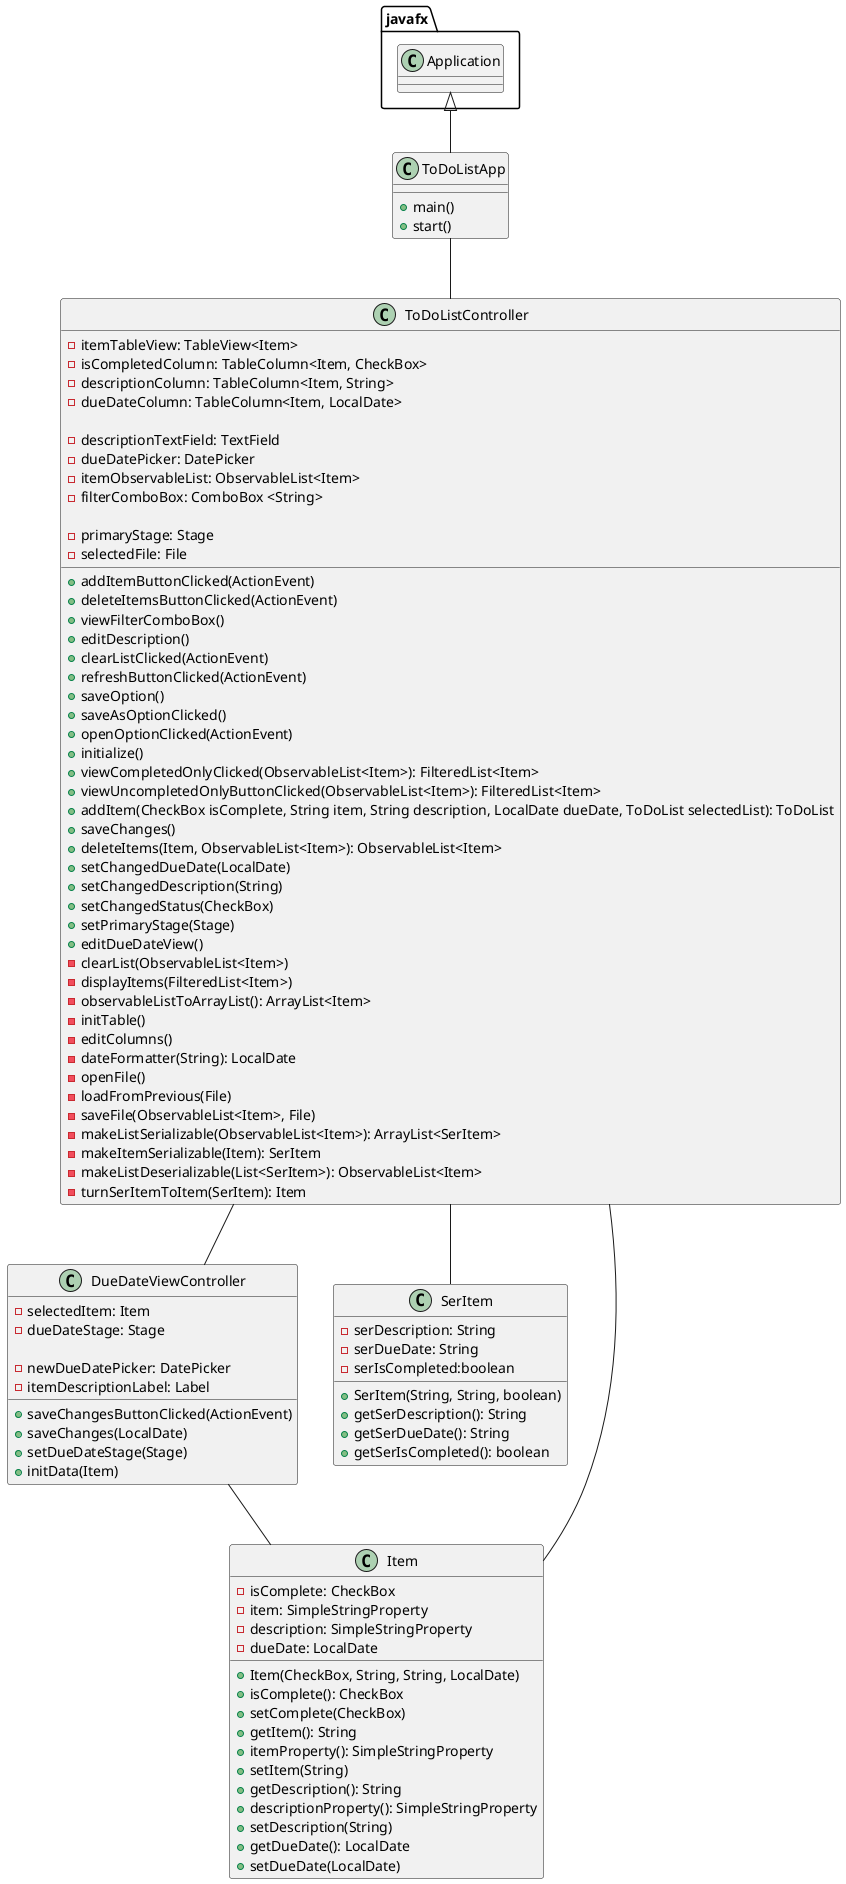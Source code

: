 @startuml
'https://plantuml.com/class-diagram

class ToDoListApp{
    + main()
    + start()
}

class ToDoListController{
    - itemTableView: TableView<Item>
    - isCompletedColumn: TableColumn<Item, CheckBox>
    - descriptionColumn: TableColumn<Item, String>
    - dueDateColumn: TableColumn<Item, LocalDate>

    - descriptionTextField: TextField
    - dueDatePicker: DatePicker
    - itemObservableList: ObservableList<Item>
    - filterComboBox: ComboBox <String>

    - primaryStage: Stage
    - selectedFile: File

    + addItemButtonClicked(ActionEvent)
    + deleteItemsButtonClicked(ActionEvent)
    + viewFilterComboBox()
    + editDescription()
    + clearListClicked(ActionEvent)
    + refreshButtonClicked(ActionEvent)
    + saveOption()
    + saveAsOptionClicked()
    + openOptionClicked(ActionEvent)
    + initialize()
    + viewCompletedOnlyClicked(ObservableList<Item>): FilteredList<Item>
    + viewUncompletedOnlyButtonClicked(ObservableList<Item>): FilteredList<Item>
    + addItem(CheckBox isComplete, String item, String description, LocalDate dueDate, ToDoList selectedList): ToDoList
    + saveChanges()
    + deleteItems(Item, ObservableList<Item>): ObservableList<Item>
    + setChangedDueDate(LocalDate)
    + setChangedDescription(String)
    + setChangedStatus(CheckBox)
    + setPrimaryStage(Stage)
    + editDueDateView()
    - clearList(ObservableList<Item>)
    - displayItems(FilteredList<Item>)
    - observableListToArrayList(): ArrayList<Item>
    - initTable()
    - editColumns()
    - dateFormatter(String): LocalDate
    - openFile()
    - loadFromPrevious(File)
    - saveFile(ObservableList<Item>, File)
    - makeListSerializable(ObservableList<Item>): ArrayList<SerItem>
    - makeItemSerializable(Item): SerItem
    - makeListDeserializable(List<SerItem>): ObservableList<Item>
    - turnSerItemToItem(SerItem): Item
}

class DueDateViewController{
    - selectedItem: Item
    - dueDateStage: Stage

    - newDueDatePicker: DatePicker
    - itemDescriptionLabel: Label

    + saveChangesButtonClicked(ActionEvent)
    + saveChanges(LocalDate)
    + setDueDateStage(Stage)
    + initData(Item)
}

class SerItem{
    - serDescription: String
    - serDueDate: String
    - serIsCompleted:boolean

    + SerItem(String, String, boolean)
    + getSerDescription(): String
    + getSerDueDate(): String
    + getSerIsCompleted(): boolean
}

class Item{
    - isComplete: CheckBox
    - item: SimpleStringProperty
    - description: SimpleStringProperty
    - dueDate: LocalDate

    + Item(CheckBox, String, String, LocalDate)
    + isComplete(): CheckBox
    + setComplete(CheckBox)
    + getItem(): String
    + itemProperty(): SimpleStringProperty
    + setItem(String)
    + getDescription(): String
    + descriptionProperty(): SimpleStringProperty
    + setDescription(String)
    + getDueDate(): LocalDate
    + setDueDate(LocalDate)
}

javafx.Application <|-- ToDoListApp
ToDoListApp -- ToDoListController
ToDoListController -- Item
DueDateViewController -- Item
ToDoListController -- SerItem
ToDoListController -- DueDateViewController

@enduml